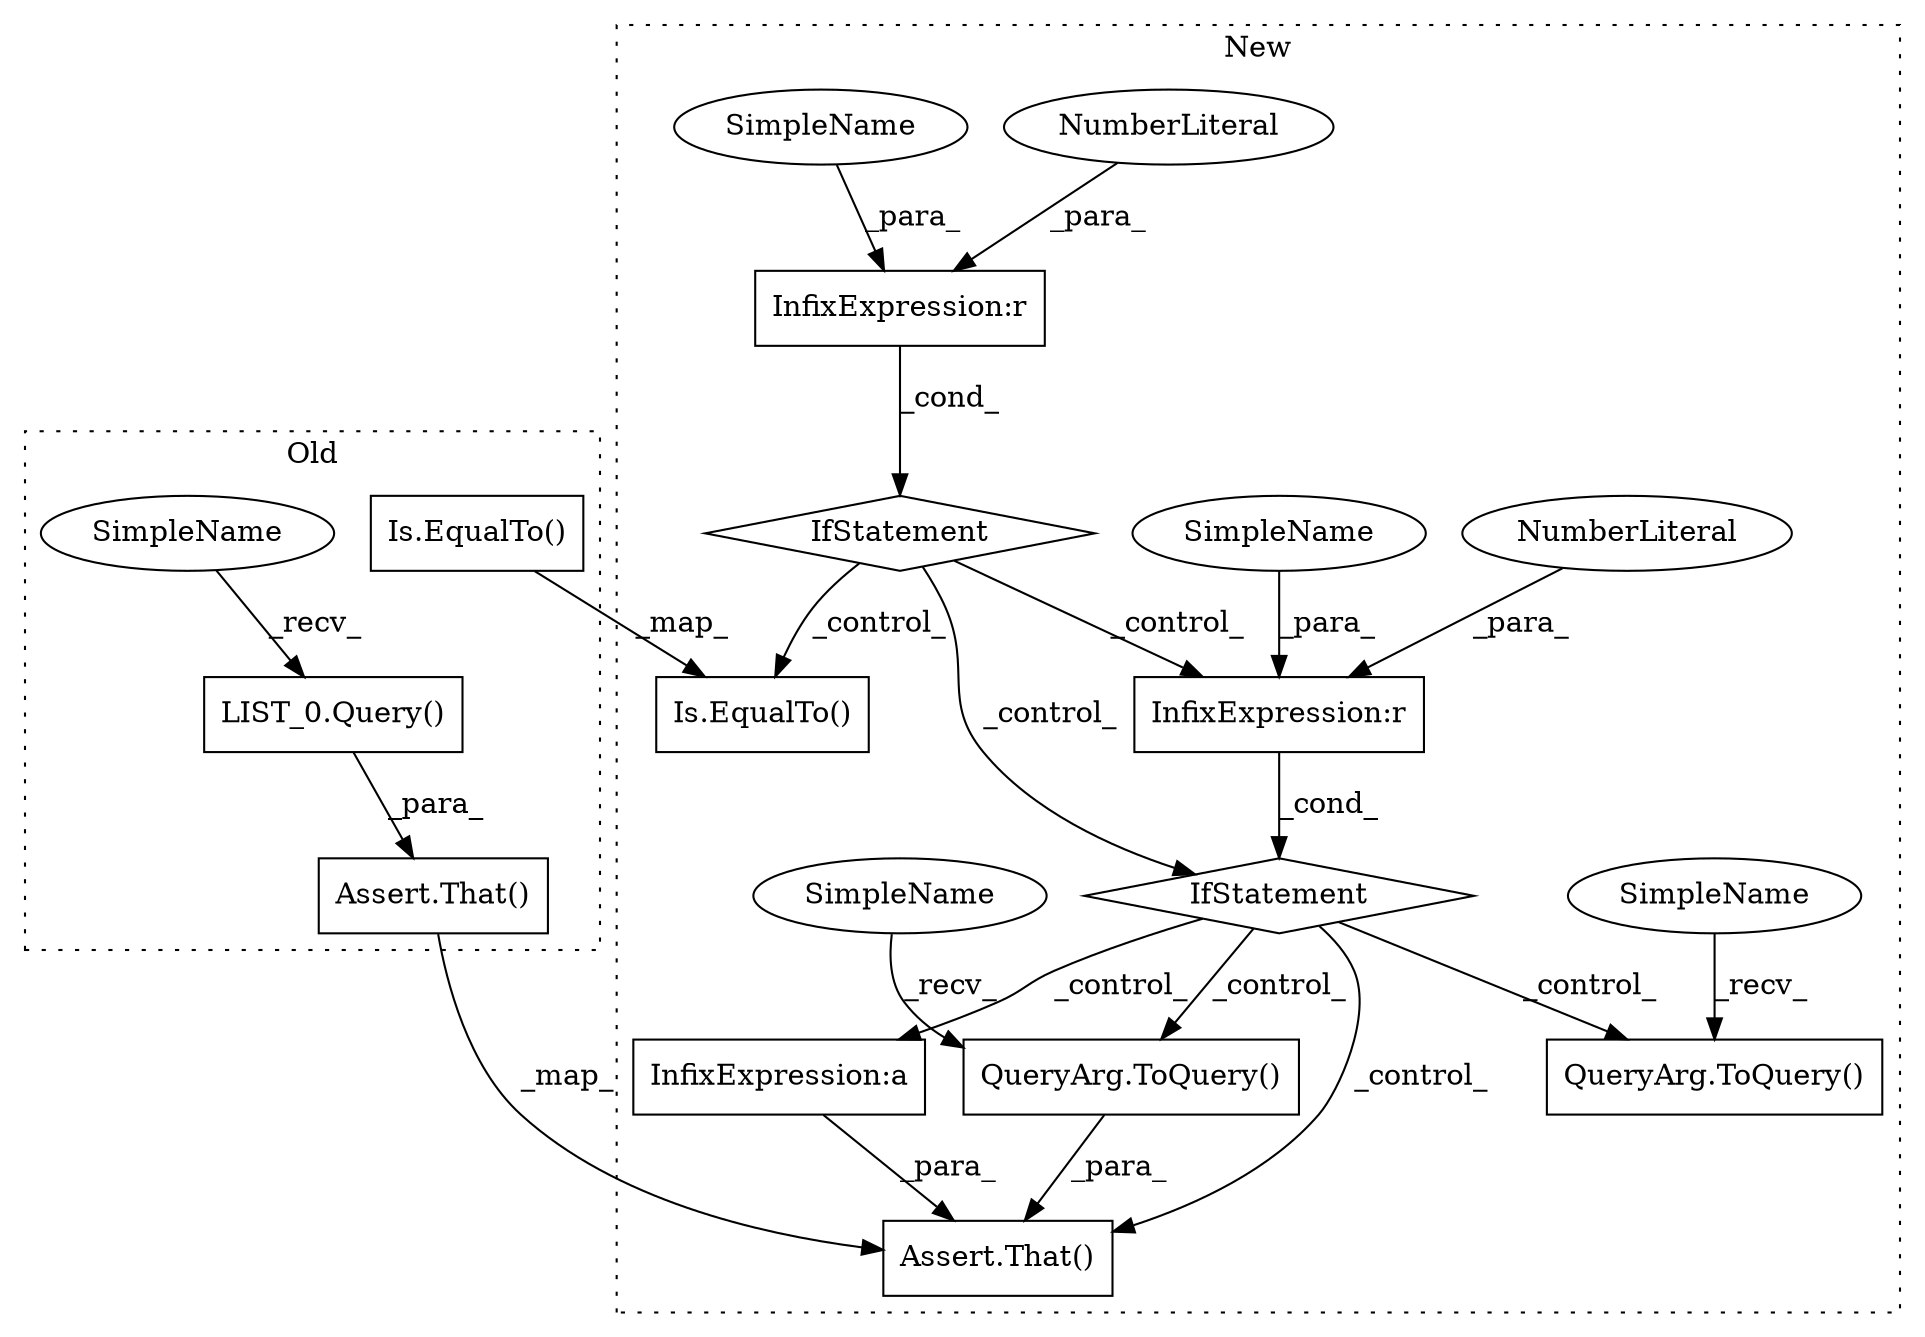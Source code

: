 digraph G {
subgraph cluster0 {
1 [label="Is.EqualTo()" a="32" s="10791,10800" l="8,1" shape="box"];
6 [label="Assert.That()" a="32" s="10929,10958" l="5,1" shape="box"];
9 [label="LIST_0.Query()" a="32" s="10829" l="7" shape="box"];
19 [label="SimpleName" a="42" s="10822" l="6" shape="ellipse"];
label = "Old";
style="dotted";
}
subgraph cluster1 {
2 [label="Is.EqualTo()" a="32" s="13656,13665" l="8,1" shape="box"];
3 [label="InfixExpression:r" a="27" s="13474" l="4" shape="box"];
4 [label="NumberLiteral" a="34" s="13478" l="1" shape="ellipse"];
5 [label="Assert.That()" a="32" s="13803,13888" l="5,1" shape="box"];
7 [label="IfStatement" a="25" s="13460,13479" l="4,2" shape="diamond"];
8 [label="QueryArg.ToQuery()" a="32" s="14040" l="9" shape="box"];
10 [label="IfStatement" a="25" s="13677,13701" l="9,2" shape="diamond"];
11 [label="InfixExpression:r" a="27" s="13696" l="4" shape="box"];
12 [label="NumberLiteral" a="34" s="13700" l="1" shape="ellipse"];
13 [label="InfixExpression:a" a="27" s="13865" l="1" shape="box"];
14 [label="SimpleName" a="42" s="13464" l="10" shape="ellipse"];
15 [label="SimpleName" a="42" s="13686" l="10" shape="ellipse"];
16 [label="QueryArg.ToQuery()" a="32" s="13812" l="9" shape="box"];
17 [label="SimpleName" a="42" s="13808" l="3" shape="ellipse"];
18 [label="SimpleName" a="42" s="14036" l="3" shape="ellipse"];
label = "New";
style="dotted";
}
1 -> 2 [label="_map_"];
3 -> 7 [label="_cond_"];
4 -> 3 [label="_para_"];
6 -> 5 [label="_map_"];
7 -> 10 [label="_control_"];
7 -> 2 [label="_control_"];
7 -> 11 [label="_control_"];
9 -> 6 [label="_para_"];
10 -> 5 [label="_control_"];
10 -> 13 [label="_control_"];
10 -> 8 [label="_control_"];
10 -> 16 [label="_control_"];
11 -> 10 [label="_cond_"];
12 -> 11 [label="_para_"];
13 -> 5 [label="_para_"];
14 -> 3 [label="_para_"];
15 -> 11 [label="_para_"];
16 -> 5 [label="_para_"];
17 -> 16 [label="_recv_"];
18 -> 8 [label="_recv_"];
19 -> 9 [label="_recv_"];
}